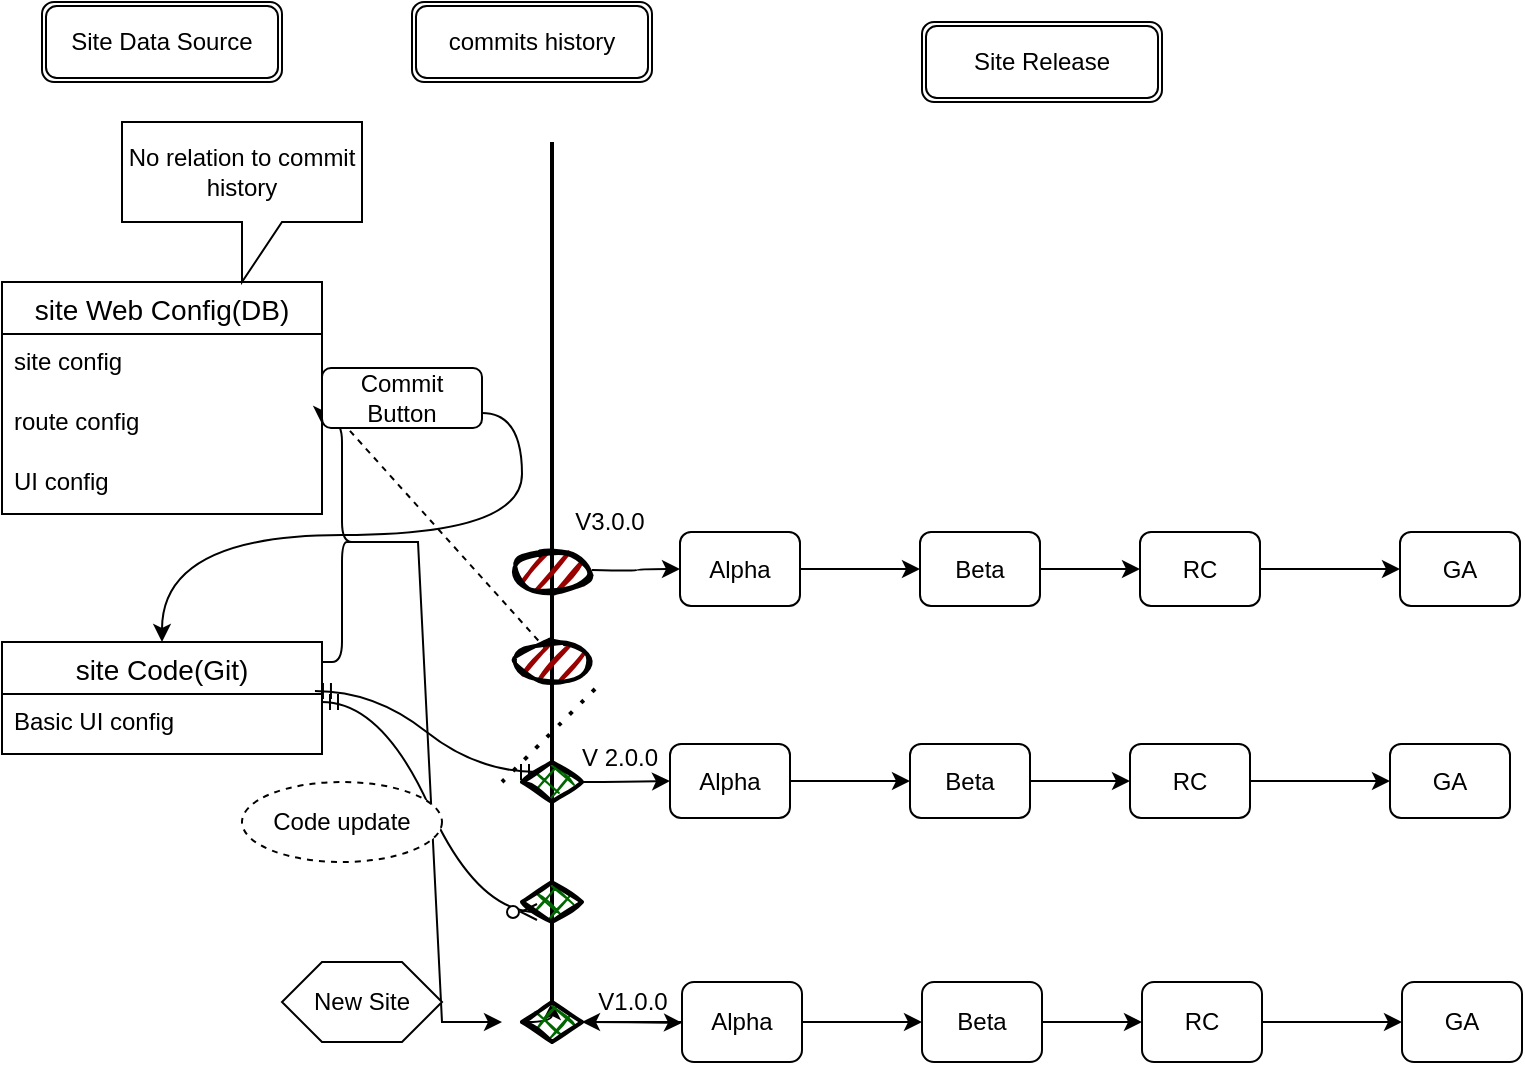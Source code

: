 <mxfile version="15.8.8" type="github">
  <diagram id="R2lEEEUBdFMjLlhIrx00" name="Page-1">
    <mxGraphModel dx="1221" dy="575" grid="1" gridSize="10" guides="1" tooltips="1" connect="1" arrows="1" fold="1" page="1" pageScale="1" pageWidth="850" pageHeight="1100" math="0" shadow="0" extFonts="Permanent Marker^https://fonts.googleapis.com/css?family=Permanent+Marker">
      <root>
        <mxCell id="0" />
        <mxCell id="1" parent="0" />
        <mxCell id="lT0vyQ4dc75wHIpq4xm1-1" value="" style="line;strokeWidth=2;direction=south;html=1;" vertex="1" parent="1">
          <mxGeometry x="290" y="200" width="10" height="430" as="geometry" />
        </mxCell>
        <mxCell id="lT0vyQ4dc75wHIpq4xm1-2" value="commits history" style="shape=ext;double=1;rounded=1;whiteSpace=wrap;html=1;" vertex="1" parent="1">
          <mxGeometry x="225" y="130" width="120" height="40" as="geometry" />
        </mxCell>
        <mxCell id="lT0vyQ4dc75wHIpq4xm1-19" value="site Web Config(DB)" style="swimlane;fontStyle=0;childLayout=stackLayout;horizontal=1;startSize=26;horizontalStack=0;resizeParent=1;resizeParentMax=0;resizeLast=0;collapsible=1;marginBottom=0;align=center;fontSize=14;" vertex="1" parent="1">
          <mxGeometry x="20" y="270" width="160" height="116" as="geometry" />
        </mxCell>
        <mxCell id="lT0vyQ4dc75wHIpq4xm1-20" value="site config" style="text;strokeColor=none;fillColor=none;spacingLeft=4;spacingRight=4;overflow=hidden;rotatable=0;points=[[0,0.5],[1,0.5]];portConstraint=eastwest;fontSize=12;" vertex="1" parent="lT0vyQ4dc75wHIpq4xm1-19">
          <mxGeometry y="26" width="160" height="30" as="geometry" />
        </mxCell>
        <mxCell id="lT0vyQ4dc75wHIpq4xm1-21" value="route config" style="text;strokeColor=none;fillColor=none;spacingLeft=4;spacingRight=4;overflow=hidden;rotatable=0;points=[[0,0.5],[1,0.5]];portConstraint=eastwest;fontSize=12;" vertex="1" parent="lT0vyQ4dc75wHIpq4xm1-19">
          <mxGeometry y="56" width="160" height="30" as="geometry" />
        </mxCell>
        <mxCell id="lT0vyQ4dc75wHIpq4xm1-22" value="UI config" style="text;strokeColor=none;fillColor=none;spacingLeft=4;spacingRight=4;overflow=hidden;rotatable=0;points=[[0,0.5],[1,0.5]];portConstraint=eastwest;fontSize=12;" vertex="1" parent="lT0vyQ4dc75wHIpq4xm1-19">
          <mxGeometry y="86" width="160" height="30" as="geometry" />
        </mxCell>
        <mxCell id="lT0vyQ4dc75wHIpq4xm1-28" value="site Code(Git)" style="swimlane;fontStyle=0;childLayout=stackLayout;horizontal=1;startSize=26;horizontalStack=0;resizeParent=1;resizeParentMax=0;resizeLast=0;collapsible=1;marginBottom=0;align=center;fontSize=14;" vertex="1" parent="1">
          <mxGeometry x="20" y="450" width="160" height="56" as="geometry" />
        </mxCell>
        <mxCell id="lT0vyQ4dc75wHIpq4xm1-30" value="Basic UI config" style="text;strokeColor=none;fillColor=none;spacingLeft=4;spacingRight=4;overflow=hidden;rotatable=0;points=[[0,0.5],[1,0.5]];portConstraint=eastwest;fontSize=12;" vertex="1" parent="lT0vyQ4dc75wHIpq4xm1-28">
          <mxGeometry y="26" width="160" height="30" as="geometry" />
        </mxCell>
        <mxCell id="lT0vyQ4dc75wHIpq4xm1-32" value="Site Release" style="shape=ext;double=1;rounded=1;whiteSpace=wrap;html=1;" vertex="1" parent="1">
          <mxGeometry x="480" y="140" width="120" height="40" as="geometry" />
        </mxCell>
        <mxCell id="lT0vyQ4dc75wHIpq4xm1-33" value="Site Data Source" style="shape=ext;double=1;rounded=1;whiteSpace=wrap;html=1;" vertex="1" parent="1">
          <mxGeometry x="40" y="130" width="120" height="40" as="geometry" />
        </mxCell>
        <mxCell id="lT0vyQ4dc75wHIpq4xm1-59" style="edgeStyle=orthogonalEdgeStyle;curved=1;rounded=0;orthogonalLoop=1;jettySize=auto;html=1;exitX=0.1;exitY=0.5;exitDx=0;exitDy=0;exitPerimeter=0;entryX=1;entryY=0.5;entryDx=0;entryDy=0;entryPerimeter=0;startArrow=none;" edge="1" parent="1" source="lT0vyQ4dc75wHIpq4xm1-35" target="lT0vyQ4dc75wHIpq4xm1-1">
          <mxGeometry relative="1" as="geometry" />
        </mxCell>
        <mxCell id="lT0vyQ4dc75wHIpq4xm1-108" style="edgeStyle=entityRelationEdgeStyle;rounded=0;orthogonalLoop=1;jettySize=auto;html=1;exitX=0.1;exitY=0.5;exitDx=0;exitDy=0;exitPerimeter=0;" edge="1" parent="1" source="lT0vyQ4dc75wHIpq4xm1-43">
          <mxGeometry relative="1" as="geometry">
            <mxPoint x="270" y="640" as="targetPoint" />
          </mxGeometry>
        </mxCell>
        <mxCell id="lT0vyQ4dc75wHIpq4xm1-118" style="edgeStyle=orthogonalEdgeStyle;curved=1;rounded=0;orthogonalLoop=1;jettySize=auto;html=1;exitX=0.5;exitY=0;exitDx=0;exitDy=0;entryX=1;entryY=0.5;entryDx=0;entryDy=0;" edge="1" parent="1" source="lT0vyQ4dc75wHIpq4xm1-43" target="lT0vyQ4dc75wHIpq4xm1-21">
          <mxGeometry relative="1" as="geometry" />
        </mxCell>
        <mxCell id="lT0vyQ4dc75wHIpq4xm1-43" value="" style="shape=curlyBracket;whiteSpace=wrap;html=1;rounded=1;flipH=1;" vertex="1" parent="1">
          <mxGeometry x="180" y="340" width="20" height="120" as="geometry" />
        </mxCell>
        <mxCell id="lT0vyQ4dc75wHIpq4xm1-45" value="New Site" style="shape=hexagon;perimeter=hexagonPerimeter2;whiteSpace=wrap;html=1;fixedSize=1;" vertex="1" parent="1">
          <mxGeometry x="160" y="610" width="80" height="40" as="geometry" />
        </mxCell>
        <mxCell id="lT0vyQ4dc75wHIpq4xm1-50" value="V1.0.0" style="text;html=1;align=center;verticalAlign=middle;resizable=0;points=[];autosize=1;strokeColor=none;fillColor=none;" vertex="1" parent="1">
          <mxGeometry x="310" y="620" width="50" height="20" as="geometry" />
        </mxCell>
        <mxCell id="lT0vyQ4dc75wHIpq4xm1-67" style="edgeStyle=orthogonalEdgeStyle;curved=1;rounded=0;orthogonalLoop=1;jettySize=auto;html=1;exitX=1;exitY=0.5;exitDx=0;exitDy=0;" edge="1" parent="1" source="lT0vyQ4dc75wHIpq4xm1-35">
          <mxGeometry relative="1" as="geometry">
            <mxPoint x="360" y="640.429" as="targetPoint" />
          </mxGeometry>
        </mxCell>
        <mxCell id="lT0vyQ4dc75wHIpq4xm1-35" value="" style="rhombus;whiteSpace=wrap;html=1;strokeWidth=2;fillWeight=-1;hachureGap=8;fillStyle=cross-hatch;fillColor=#006600;sketch=1;" vertex="1" parent="1">
          <mxGeometry x="280" y="630" width="30" height="20" as="geometry" />
        </mxCell>
        <mxCell id="lT0vyQ4dc75wHIpq4xm1-74" value="" style="edgeStyle=orthogonalEdgeStyle;curved=1;rounded=0;orthogonalLoop=1;jettySize=auto;html=1;" edge="1" parent="1" source="lT0vyQ4dc75wHIpq4xm1-70" target="lT0vyQ4dc75wHIpq4xm1-35">
          <mxGeometry relative="1" as="geometry" />
        </mxCell>
        <mxCell id="lT0vyQ4dc75wHIpq4xm1-79" style="edgeStyle=orthogonalEdgeStyle;curved=1;rounded=0;orthogonalLoop=1;jettySize=auto;html=1;exitX=1;exitY=0.5;exitDx=0;exitDy=0;entryX=0;entryY=0.5;entryDx=0;entryDy=0;" edge="1" parent="1" source="lT0vyQ4dc75wHIpq4xm1-70" target="lT0vyQ4dc75wHIpq4xm1-75">
          <mxGeometry relative="1" as="geometry" />
        </mxCell>
        <mxCell id="lT0vyQ4dc75wHIpq4xm1-70" value="Alpha" style="rounded=1;whiteSpace=wrap;html=1;" vertex="1" parent="1">
          <mxGeometry x="360" y="620" width="60" height="40" as="geometry" />
        </mxCell>
        <mxCell id="lT0vyQ4dc75wHIpq4xm1-80" style="edgeStyle=orthogonalEdgeStyle;curved=1;rounded=0;orthogonalLoop=1;jettySize=auto;html=1;exitX=1;exitY=0.5;exitDx=0;exitDy=0;entryX=0;entryY=0.5;entryDx=0;entryDy=0;" edge="1" parent="1" source="lT0vyQ4dc75wHIpq4xm1-75" target="lT0vyQ4dc75wHIpq4xm1-76">
          <mxGeometry relative="1" as="geometry" />
        </mxCell>
        <mxCell id="lT0vyQ4dc75wHIpq4xm1-75" value="Beta" style="rounded=1;whiteSpace=wrap;html=1;" vertex="1" parent="1">
          <mxGeometry x="480" y="620" width="60" height="40" as="geometry" />
        </mxCell>
        <mxCell id="lT0vyQ4dc75wHIpq4xm1-81" style="edgeStyle=orthogonalEdgeStyle;curved=1;rounded=0;orthogonalLoop=1;jettySize=auto;html=1;exitX=1;exitY=0.5;exitDx=0;exitDy=0;entryX=0;entryY=0.5;entryDx=0;entryDy=0;" edge="1" parent="1" source="lT0vyQ4dc75wHIpq4xm1-76" target="lT0vyQ4dc75wHIpq4xm1-77">
          <mxGeometry relative="1" as="geometry" />
        </mxCell>
        <mxCell id="lT0vyQ4dc75wHIpq4xm1-76" value="RC" style="rounded=1;whiteSpace=wrap;html=1;" vertex="1" parent="1">
          <mxGeometry x="590" y="620" width="60" height="40" as="geometry" />
        </mxCell>
        <mxCell id="lT0vyQ4dc75wHIpq4xm1-77" value="GA" style="rounded=1;whiteSpace=wrap;html=1;" vertex="1" parent="1">
          <mxGeometry x="720" y="620" width="60" height="40" as="geometry" />
        </mxCell>
        <mxCell id="lT0vyQ4dc75wHIpq4xm1-103" style="edgeStyle=orthogonalEdgeStyle;curved=1;rounded=0;orthogonalLoop=1;jettySize=auto;html=1;exitX=1;exitY=0.5;exitDx=0;exitDy=0;entryX=0;entryY=0.5;entryDx=0;entryDy=0;" edge="1" parent="1" source="lT0vyQ4dc75wHIpq4xm1-82" target="lT0vyQ4dc75wHIpq4xm1-93">
          <mxGeometry relative="1" as="geometry" />
        </mxCell>
        <mxCell id="lT0vyQ4dc75wHIpq4xm1-82" value="" style="rhombus;whiteSpace=wrap;html=1;strokeWidth=2;fillWeight=-1;hachureGap=8;fillStyle=cross-hatch;fillColor=#006600;sketch=1;" vertex="1" parent="1">
          <mxGeometry x="280" y="510" width="30" height="20" as="geometry" />
        </mxCell>
        <mxCell id="lT0vyQ4dc75wHIpq4xm1-92" style="edgeStyle=orthogonalEdgeStyle;curved=1;rounded=0;orthogonalLoop=1;jettySize=auto;html=1;exitX=1;exitY=0.5;exitDx=0;exitDy=0;entryX=0;entryY=0.5;entryDx=0;entryDy=0;" edge="1" parent="1" source="lT0vyQ4dc75wHIpq4xm1-93" target="lT0vyQ4dc75wHIpq4xm1-95">
          <mxGeometry relative="1" as="geometry" />
        </mxCell>
        <mxCell id="lT0vyQ4dc75wHIpq4xm1-93" value="Alpha" style="rounded=1;whiteSpace=wrap;html=1;" vertex="1" parent="1">
          <mxGeometry x="354" y="501" width="60" height="37" as="geometry" />
        </mxCell>
        <mxCell id="lT0vyQ4dc75wHIpq4xm1-94" style="edgeStyle=orthogonalEdgeStyle;curved=1;rounded=0;orthogonalLoop=1;jettySize=auto;html=1;exitX=1;exitY=0.5;exitDx=0;exitDy=0;entryX=0;entryY=0.5;entryDx=0;entryDy=0;" edge="1" parent="1" source="lT0vyQ4dc75wHIpq4xm1-95" target="lT0vyQ4dc75wHIpq4xm1-97">
          <mxGeometry relative="1" as="geometry" />
        </mxCell>
        <mxCell id="lT0vyQ4dc75wHIpq4xm1-95" value="Beta" style="rounded=1;whiteSpace=wrap;html=1;" vertex="1" parent="1">
          <mxGeometry x="474" y="501" width="60" height="37" as="geometry" />
        </mxCell>
        <mxCell id="lT0vyQ4dc75wHIpq4xm1-96" style="edgeStyle=orthogonalEdgeStyle;curved=1;rounded=0;orthogonalLoop=1;jettySize=auto;html=1;exitX=1;exitY=0.5;exitDx=0;exitDy=0;entryX=0;entryY=0.5;entryDx=0;entryDy=0;" edge="1" parent="1" source="lT0vyQ4dc75wHIpq4xm1-97" target="lT0vyQ4dc75wHIpq4xm1-98">
          <mxGeometry relative="1" as="geometry" />
        </mxCell>
        <mxCell id="lT0vyQ4dc75wHIpq4xm1-97" value="RC" style="rounded=1;whiteSpace=wrap;html=1;" vertex="1" parent="1">
          <mxGeometry x="584" y="501" width="60" height="37" as="geometry" />
        </mxCell>
        <mxCell id="lT0vyQ4dc75wHIpq4xm1-98" value="GA" style="rounded=1;whiteSpace=wrap;html=1;" vertex="1" parent="1">
          <mxGeometry x="714" y="501" width="60" height="37" as="geometry" />
        </mxCell>
        <mxCell id="lT0vyQ4dc75wHIpq4xm1-105" value="V 2.0.0" style="text;html=1;strokeColor=none;fillColor=none;align=center;verticalAlign=middle;whiteSpace=wrap;rounded=0;" vertex="1" parent="1">
          <mxGeometry x="299" y="493" width="60" height="30" as="geometry" />
        </mxCell>
        <mxCell id="lT0vyQ4dc75wHIpq4xm1-106" value="" style="rhombus;whiteSpace=wrap;html=1;strokeWidth=2;fillWeight=-1;hachureGap=8;fillStyle=cross-hatch;fillColor=#006600;sketch=1;" vertex="1" parent="1">
          <mxGeometry x="280" y="570" width="30" height="20" as="geometry" />
        </mxCell>
        <mxCell id="lT0vyQ4dc75wHIpq4xm1-107" value="No relation to commit history" style="shape=callout;whiteSpace=wrap;html=1;perimeter=calloutPerimeter;" vertex="1" parent="1">
          <mxGeometry x="80" y="190" width="120" height="80" as="geometry" />
        </mxCell>
        <mxCell id="lT0vyQ4dc75wHIpq4xm1-113" value="" style="edgeStyle=entityRelationEdgeStyle;fontSize=12;html=1;endArrow=ERmandOne;startArrow=ERmandOne;rounded=0;curved=1;entryX=0;entryY=0;entryDx=0;entryDy=0;exitX=0.978;exitY=-0.052;exitDx=0;exitDy=0;exitPerimeter=0;" edge="1" parent="1" source="lT0vyQ4dc75wHIpq4xm1-30" target="lT0vyQ4dc75wHIpq4xm1-82">
          <mxGeometry width="100" height="100" relative="1" as="geometry">
            <mxPoint x="200" y="470" as="sourcePoint" />
            <mxPoint x="300" y="370" as="targetPoint" />
          </mxGeometry>
        </mxCell>
        <mxCell id="lT0vyQ4dc75wHIpq4xm1-114" value="" style="edgeStyle=entityRelationEdgeStyle;fontSize=12;html=1;endArrow=ERzeroToMany;startArrow=ERmandOne;rounded=0;curved=1;entryX=0;entryY=1;entryDx=0;entryDy=0;" edge="1" parent="1" target="lT0vyQ4dc75wHIpq4xm1-106">
          <mxGeometry width="100" height="100" relative="1" as="geometry">
            <mxPoint x="180" y="480" as="sourcePoint" />
            <mxPoint x="300" y="370" as="targetPoint" />
          </mxGeometry>
        </mxCell>
        <mxCell id="lT0vyQ4dc75wHIpq4xm1-115" value="Code update" style="ellipse;whiteSpace=wrap;html=1;align=center;dashed=1;" vertex="1" parent="1">
          <mxGeometry x="140" y="520" width="100" height="40" as="geometry" />
        </mxCell>
        <mxCell id="lT0vyQ4dc75wHIpq4xm1-117" value="" style="endArrow=none;dashed=1;html=1;rounded=0;curved=1;exitX=0.5;exitY=0;exitDx=0;exitDy=0;entryX=0.598;entryY=0.476;entryDx=0;entryDy=0;entryPerimeter=0;" edge="1" parent="1" source="lT0vyQ4dc75wHIpq4xm1-43" target="lT0vyQ4dc75wHIpq4xm1-1">
          <mxGeometry width="50" height="50" relative="1" as="geometry">
            <mxPoint x="270" y="400" as="sourcePoint" />
            <mxPoint x="320" y="350" as="targetPoint" />
          </mxGeometry>
        </mxCell>
        <mxCell id="lT0vyQ4dc75wHIpq4xm1-137" style="edgeStyle=orthogonalEdgeStyle;curved=1;rounded=0;orthogonalLoop=1;jettySize=auto;html=1;exitX=1;exitY=0.75;exitDx=0;exitDy=0;entryX=0.5;entryY=0;entryDx=0;entryDy=0;" edge="1" parent="1" source="lT0vyQ4dc75wHIpq4xm1-120" target="lT0vyQ4dc75wHIpq4xm1-28">
          <mxGeometry relative="1" as="geometry" />
        </mxCell>
        <mxCell id="lT0vyQ4dc75wHIpq4xm1-120" value="Commit Button" style="rounded=1;whiteSpace=wrap;html=1;" vertex="1" parent="1">
          <mxGeometry x="180" y="313" width="80" height="30" as="geometry" />
        </mxCell>
        <mxCell id="lT0vyQ4dc75wHIpq4xm1-122" value="" style="ellipse;whiteSpace=wrap;html=1;strokeWidth=2;fillWeight=2;hachureGap=8;fillColor=#990000;fillStyle=dots;sketch=1;" vertex="1" parent="1">
          <mxGeometry x="275" y="450" width="40" height="20" as="geometry" />
        </mxCell>
        <mxCell id="lT0vyQ4dc75wHIpq4xm1-123" value="" style="ellipse;whiteSpace=wrap;html=1;strokeWidth=2;fillWeight=2;hachureGap=8;fillColor=#990000;fillStyle=dots;sketch=1;" vertex="1" parent="1">
          <mxGeometry x="275" y="405" width="40" height="20" as="geometry" />
        </mxCell>
        <mxCell id="lT0vyQ4dc75wHIpq4xm1-124" style="edgeStyle=orthogonalEdgeStyle;curved=1;rounded=0;orthogonalLoop=1;jettySize=auto;html=1;exitX=1;exitY=0.5;exitDx=0;exitDy=0;entryX=0;entryY=0.5;entryDx=0;entryDy=0;" edge="1" parent="1" target="lT0vyQ4dc75wHIpq4xm1-126">
          <mxGeometry relative="1" as="geometry">
            <mxPoint x="315" y="414" as="sourcePoint" />
          </mxGeometry>
        </mxCell>
        <mxCell id="lT0vyQ4dc75wHIpq4xm1-125" style="edgeStyle=orthogonalEdgeStyle;curved=1;rounded=0;orthogonalLoop=1;jettySize=auto;html=1;exitX=1;exitY=0.5;exitDx=0;exitDy=0;entryX=0;entryY=0.5;entryDx=0;entryDy=0;" edge="1" parent="1" source="lT0vyQ4dc75wHIpq4xm1-126" target="lT0vyQ4dc75wHIpq4xm1-128">
          <mxGeometry relative="1" as="geometry" />
        </mxCell>
        <mxCell id="lT0vyQ4dc75wHIpq4xm1-126" value="Alpha" style="rounded=1;whiteSpace=wrap;html=1;" vertex="1" parent="1">
          <mxGeometry x="359" y="395" width="60" height="37" as="geometry" />
        </mxCell>
        <mxCell id="lT0vyQ4dc75wHIpq4xm1-127" style="edgeStyle=orthogonalEdgeStyle;curved=1;rounded=0;orthogonalLoop=1;jettySize=auto;html=1;exitX=1;exitY=0.5;exitDx=0;exitDy=0;entryX=0;entryY=0.5;entryDx=0;entryDy=0;" edge="1" parent="1" source="lT0vyQ4dc75wHIpq4xm1-128" target="lT0vyQ4dc75wHIpq4xm1-130">
          <mxGeometry relative="1" as="geometry" />
        </mxCell>
        <mxCell id="lT0vyQ4dc75wHIpq4xm1-128" value="Beta" style="rounded=1;whiteSpace=wrap;html=1;" vertex="1" parent="1">
          <mxGeometry x="479" y="395" width="60" height="37" as="geometry" />
        </mxCell>
        <mxCell id="lT0vyQ4dc75wHIpq4xm1-129" style="edgeStyle=orthogonalEdgeStyle;curved=1;rounded=0;orthogonalLoop=1;jettySize=auto;html=1;exitX=1;exitY=0.5;exitDx=0;exitDy=0;entryX=0;entryY=0.5;entryDx=0;entryDy=0;" edge="1" parent="1" source="lT0vyQ4dc75wHIpq4xm1-130" target="lT0vyQ4dc75wHIpq4xm1-131">
          <mxGeometry relative="1" as="geometry" />
        </mxCell>
        <mxCell id="lT0vyQ4dc75wHIpq4xm1-130" value="RC" style="rounded=1;whiteSpace=wrap;html=1;" vertex="1" parent="1">
          <mxGeometry x="589" y="395" width="60" height="37" as="geometry" />
        </mxCell>
        <mxCell id="lT0vyQ4dc75wHIpq4xm1-131" value="GA" style="rounded=1;whiteSpace=wrap;html=1;" vertex="1" parent="1">
          <mxGeometry x="719" y="395" width="60" height="37" as="geometry" />
        </mxCell>
        <mxCell id="lT0vyQ4dc75wHIpq4xm1-133" value="V3.0.0" style="text;html=1;strokeColor=none;fillColor=none;align=center;verticalAlign=middle;whiteSpace=wrap;rounded=0;" vertex="1" parent="1">
          <mxGeometry x="294" y="375" width="60" height="30" as="geometry" />
        </mxCell>
        <mxCell id="lT0vyQ4dc75wHIpq4xm1-134" value="" style="endArrow=none;dashed=1;html=1;dashPattern=1 3;strokeWidth=2;rounded=0;curved=1;" edge="1" parent="1">
          <mxGeometry width="50" height="50" relative="1" as="geometry">
            <mxPoint x="270" y="520" as="sourcePoint" />
            <mxPoint x="320" y="470" as="targetPoint" />
          </mxGeometry>
        </mxCell>
      </root>
    </mxGraphModel>
  </diagram>
</mxfile>
